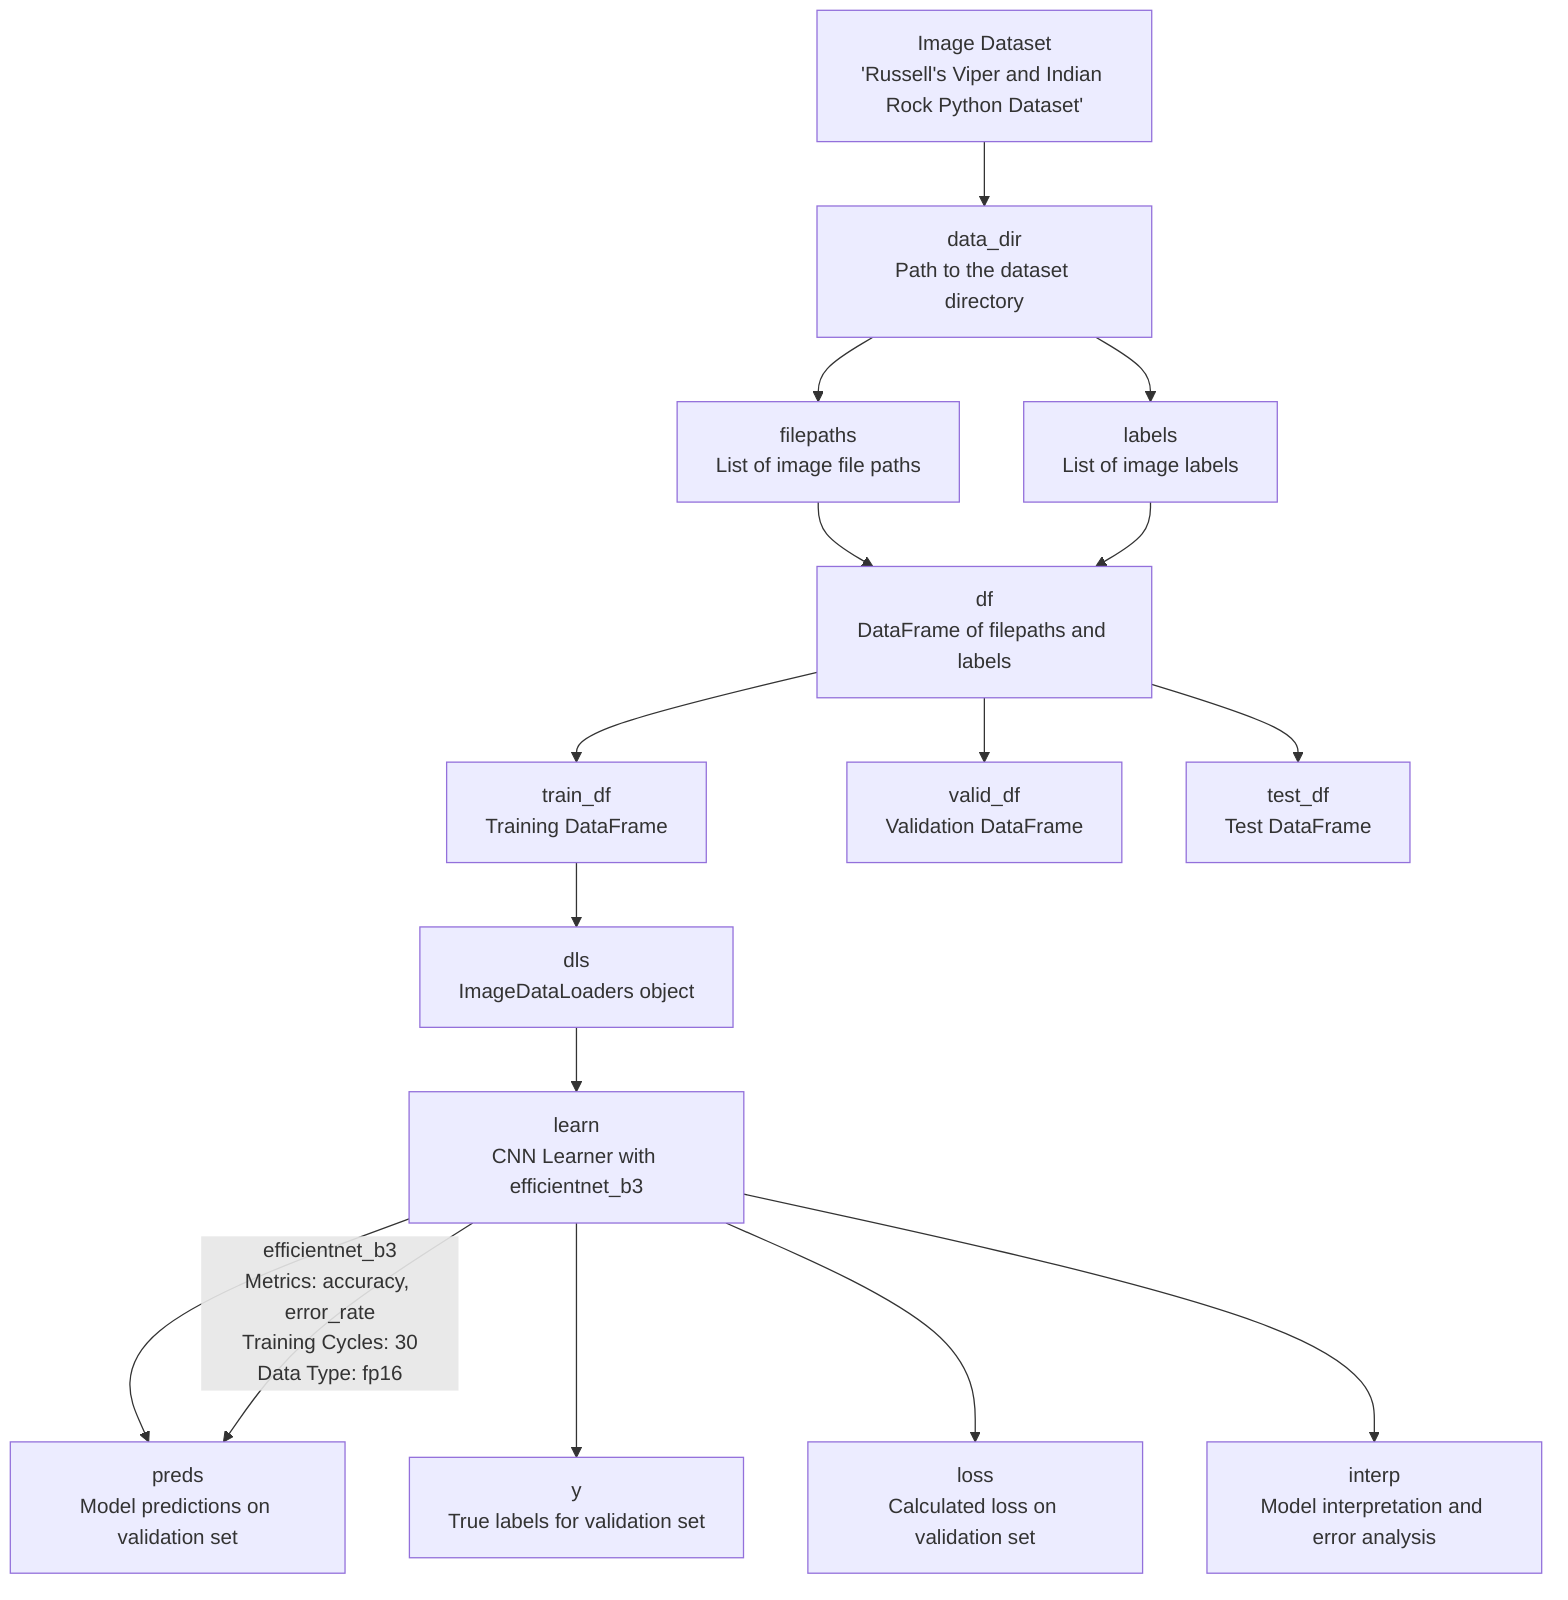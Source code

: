 flowchart TD

%% Data Source
A["Image Dataset\n'Russell's Viper and Indian Rock Python Dataset'"]

%% Data Variables
B["data_dir\nPath to the dataset directory"]
C["filepaths\nList of image file paths"]
D["labels\nList of image labels"]
E["df\nDataFrame of filepaths and labels"]
F["train_df\nTraining DataFrame"]
G["valid_df\nValidation DataFrame"]
H["test_df\nTest DataFrame"]
I["dls\nImageDataLoaders object"]
J["learn\nCNN Learner with efficientnet_b3"]
K["preds\nModel predictions on validation set"]
L["y\nTrue labels for validation set"]
M["loss\nCalculated loss on validation set"]
N["interp\nModel interpretation and error analysis"]

%% Data Flow
A --> B
B --> C
B --> D
C --> E
D --> E
E --> F
E --> G
E --> H
F --> I
I --> J
J --> K
J --> L
J --> M
J --> N

%% Models
J --> |"efficientnet_b3\nMetrics: accuracy, error_rate\nTraining Cycles: 30\nData Type: fp16"| K